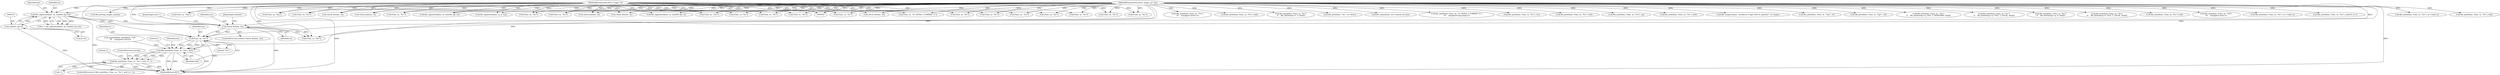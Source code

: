 digraph "0_file_4a284c89d6ef11aca34da65da7d673050a5ea320_5@pointer" {
"1000161" [label="(Call,F(ms, m, \"%s\"))"];
"1000138" [label="(Call,check_fmt(ms, m))"];
"1000129" [label="(Call,file_signextend(ms, m, (uint64_t)p->b))"];
"1000102" [label="(MethodParameterIn,struct magic_set *ms)"];
"1000103" [label="(MethodParameterIn,struct magic *m)"];
"1000132" [label="(Call,(uint64_t)p->b)"];
"1000159" [label="(Call,file_printf(ms, F(ms, m, \"%s\"), buf))"];
"1000158" [label="(Call,file_printf(ms, F(ms, m, \"%s\"), buf) == -1)"];
"1000204" [label="(Call,file_signextend(ms, m, (uint64_t)p->h))"];
"1000161" [label="(Call,F(ms, m, \"%s\"))"];
"1000164" [label="(Literal,\"%s\")"];
"1000138" [label="(Call,check_fmt(ms, m))"];
"1000890" [label="(Call,F(ms, m, \"%s\"))"];
"1000170" [label="(Literal,1)"];
"1000442" [label="(Call,file_printf(ms, F(ms, m, \"%s\"), m->value.s))"];
"1000165" [label="(Identifier,buf)"];
"1000159" [label="(Call,file_printf(ms, F(ms, m, \"%s\"), buf))"];
"1000832" [label="(Call,F(ms, m, \"%g\"))"];
"1000560" [label="(Call,file_pstring_length_size(m))"];
"1000160" [label="(Identifier,ms)"];
"1000149" [label="(Call,snprintf(buf, sizeof(buf), \"%d\",\n\t\t\t    (unsigned char)v))"];
"1000696" [label="(Call,F(ms, m, \"%s\"))"];
"1000938" [label="(Call,F(ms, m, \"%s\"))"];
"1000137" [label="(ControlStructure,switch (check_fmt(ms, m)))"];
"1000234" [label="(Call,file_printf(ms, F(ms, m, \"%s\"), buf))"];
"1000163" [label="(Identifier,m)"];
"1000444" [label="(Call,F(ms, m, \"%s\"))"];
"1000328" [label="(Call,F(ms, m, \"%u\"))"];
"1000289" [label="(Call,check_fmt(ms, m))"];
"1000236" [label="(Call,F(ms, m, \"%s\"))"];
"1000177" [label="(Call,F(ms, m, \"%d\"))"];
"1000766" [label="(Call,F(ms, m, \"%g\"))"];
"1000157" [label="(ControlStructure,if (file_printf(ms, F(ms, m, \"%s\"), buf) == -1))"];
"1000146" [label="(JumpTarget,case 1:)"];
"1000127" [label="(Call,v = file_signextend(ms, m, (uint64_t)p->b))"];
"1000729" [label="(Call,check_fmt(ms, m))"];
"1000250" [label="(Call,file_printf(ms, F(ms, m, \"%u\"),\n\t\t\t    (unsigned short) v))"];
"1000310" [label="(Call,file_printf(ms, F(ms, m, \"%s\"), buf))"];
"1000362" [label="(Call,check_fmt(ms, m))"];
"1000601" [label="(Call,file_printf(ms, F(ms, m, \"%s\"),\n\t\t    file_fmttime(p->l, 0, tbuf)))"];
"1000355" [label="(Call,file_signextend(ms, m, p->q))"];
"1000795" [label="(Call,check_fmt(ms, m))"];
"1000982" [label="(Call,file_printf(ms, \"%s\", m->desc))"];
"1000158" [label="(Call,file_printf(ms, F(ms, m, \"%s\"), buf) == -1)"];
"1000876" [label="(Call,file_oomem(ms, ms->search.rm_len))"];
"1000280" [label="(Call,file_signextend(ms, m, (uint64_t)p->l))"];
"1000399" [label="(Call,file_printf(ms, F(ms, m, \"%\" INT64_T_FORMAT \"u\"),\n\t\t\t    (unsigned long long) v))"];
"1000312" [label="(Call,F(ms, m, \"%s\"))"];
"1000166" [label="(Call,-1)"];
"1001022" [label="(MethodReturn,RET)"];
"1000540" [label="(Call,file_printf(ms, F(ms, m, \"%s\"), str))"];
"1000383" [label="(Call,file_printf(ms, F(ms, m, \"%s\"), buf))"];
"1000888" [label="(Call,file_printf(ms, F(ms, m, \"%s\"), cp))"];
"1000129" [label="(Call,file_signextend(ms, m, (uint64_t)p->b))"];
"1000750" [label="(Call,F(ms, m, \"%s\"))"];
"1000814" [label="(Call,file_printf(ms, F(ms, m, \"%s\"), buf))"];
"1001009" [label="(Call,file_magerror(ms, \"invalid m->type (%d) in mprint()\", m->type))"];
"1000167" [label="(Literal,1)"];
"1000401" [label="(Call,F(ms, m, \"%\" INT64_T_FORMAT \"u\"))"];
"1000103" [label="(MethodParameterIn,struct magic *m)"];
"1000162" [label="(Identifier,ms)"];
"1000764" [label="(Call,file_printf(ms, F(ms, m, \"%g\"), vf))"];
"1000830" [label="(Call,file_printf(ms, F(ms, m, \"%g\"), vd))"];
"1000571" [label="(Call,F(ms, m, \"%s\"))"];
"1000694" [label="(Call,file_printf(ms, F(ms, m, \"%s\"),\n\t\t    file_fmttime(p->q, FILE_T_WINDOWS, tbuf)))"];
"1000252" [label="(Call,F(ms, m, \"%u\"))"];
"1000130" [label="(Identifier,ms)"];
"1000140" [label="(Identifier,m)"];
"1000665" [label="(Call,F(ms, m, \"%s\"))"];
"1000385" [label="(Call,F(ms, m, \"%s\"))"];
"1000134" [label="(Call,p->b)"];
"1000632" [label="(Call,file_printf(ms, F(ms, m, \"%s\"),\n\t\t    file_fmttime(p->q, FILE_T_LOCAL, tbuf)))"];
"1000132" [label="(Call,(uint64_t)p->b)"];
"1000542" [label="(Call,F(ms, m, \"%s\"))"];
"1000603" [label="(Call,F(ms, m, \"%s\"))"];
"1000663" [label="(Call,file_printf(ms, F(ms, m, \"%s\"),\n\t\t    file_fmttime(p->q, 0, tbuf)))"];
"1000171" [label="(ControlStructure,break;)"];
"1000139" [label="(Identifier,ms)"];
"1000102" [label="(MethodParameterIn,struct magic_set *ms)"];
"1000569" [label="(Call,file_printf(ms, F(ms, m, \"%s\"),\n\t\t    file_fmttime(p->l, FILE_T_LOCAL, tbuf)))"];
"1000748" [label="(Call,file_printf(ms, F(ms, m, \"%s\"), buf))"];
"1000816" [label="(Call,F(ms, m, \"%s\"))"];
"1000175" [label="(Call,file_printf(ms, F(ms, m, \"%d\"),\n\t\t\t    (unsigned char) v))"];
"1000213" [label="(Call,check_fmt(ms, m))"];
"1000172" [label="(JumpTarget,default:)"];
"1000634" [label="(Call,F(ms, m, \"%s\"))"];
"1000936" [label="(Call,file_printf(ms, F(ms, m, \"%s\"), m->value.s))"];
"1000131" [label="(Identifier,m)"];
"1000326" [label="(Call,file_printf(ms, F(ms, m, \"%u\"), (uint32_t) v))"];
"1000161" -> "1000159"  [label="AST: "];
"1000161" -> "1000164"  [label="CFG: "];
"1000162" -> "1000161"  [label="AST: "];
"1000163" -> "1000161"  [label="AST: "];
"1000164" -> "1000161"  [label="AST: "];
"1000165" -> "1000161"  [label="CFG: "];
"1000161" -> "1001022"  [label="DDG: "];
"1000161" -> "1000159"  [label="DDG: "];
"1000161" -> "1000159"  [label="DDG: "];
"1000161" -> "1000159"  [label="DDG: "];
"1000138" -> "1000161"  [label="DDG: "];
"1000138" -> "1000161"  [label="DDG: "];
"1000102" -> "1000161"  [label="DDG: "];
"1000103" -> "1000161"  [label="DDG: "];
"1000138" -> "1000137"  [label="AST: "];
"1000138" -> "1000140"  [label="CFG: "];
"1000139" -> "1000138"  [label="AST: "];
"1000140" -> "1000138"  [label="AST: "];
"1000146" -> "1000138"  [label="CFG: "];
"1000172" -> "1000138"  [label="CFG: "];
"1000138" -> "1001022"  [label="DDG: "];
"1000129" -> "1000138"  [label="DDG: "];
"1000129" -> "1000138"  [label="DDG: "];
"1000102" -> "1000138"  [label="DDG: "];
"1000103" -> "1000138"  [label="DDG: "];
"1000138" -> "1000177"  [label="DDG: "];
"1000138" -> "1000177"  [label="DDG: "];
"1000129" -> "1000127"  [label="AST: "];
"1000129" -> "1000132"  [label="CFG: "];
"1000130" -> "1000129"  [label="AST: "];
"1000131" -> "1000129"  [label="AST: "];
"1000132" -> "1000129"  [label="AST: "];
"1000127" -> "1000129"  [label="CFG: "];
"1000129" -> "1001022"  [label="DDG: "];
"1000129" -> "1000127"  [label="DDG: "];
"1000129" -> "1000127"  [label="DDG: "];
"1000129" -> "1000127"  [label="DDG: "];
"1000102" -> "1000129"  [label="DDG: "];
"1000103" -> "1000129"  [label="DDG: "];
"1000132" -> "1000129"  [label="DDG: "];
"1000102" -> "1000101"  [label="AST: "];
"1000102" -> "1001022"  [label="DDG: "];
"1000102" -> "1000159"  [label="DDG: "];
"1000102" -> "1000175"  [label="DDG: "];
"1000102" -> "1000177"  [label="DDG: "];
"1000102" -> "1000204"  [label="DDG: "];
"1000102" -> "1000213"  [label="DDG: "];
"1000102" -> "1000234"  [label="DDG: "];
"1000102" -> "1000236"  [label="DDG: "];
"1000102" -> "1000250"  [label="DDG: "];
"1000102" -> "1000252"  [label="DDG: "];
"1000102" -> "1000280"  [label="DDG: "];
"1000102" -> "1000289"  [label="DDG: "];
"1000102" -> "1000310"  [label="DDG: "];
"1000102" -> "1000312"  [label="DDG: "];
"1000102" -> "1000326"  [label="DDG: "];
"1000102" -> "1000328"  [label="DDG: "];
"1000102" -> "1000355"  [label="DDG: "];
"1000102" -> "1000362"  [label="DDG: "];
"1000102" -> "1000383"  [label="DDG: "];
"1000102" -> "1000385"  [label="DDG: "];
"1000102" -> "1000399"  [label="DDG: "];
"1000102" -> "1000401"  [label="DDG: "];
"1000102" -> "1000442"  [label="DDG: "];
"1000102" -> "1000444"  [label="DDG: "];
"1000102" -> "1000540"  [label="DDG: "];
"1000102" -> "1000542"  [label="DDG: "];
"1000102" -> "1000569"  [label="DDG: "];
"1000102" -> "1000571"  [label="DDG: "];
"1000102" -> "1000601"  [label="DDG: "];
"1000102" -> "1000603"  [label="DDG: "];
"1000102" -> "1000632"  [label="DDG: "];
"1000102" -> "1000634"  [label="DDG: "];
"1000102" -> "1000663"  [label="DDG: "];
"1000102" -> "1000665"  [label="DDG: "];
"1000102" -> "1000694"  [label="DDG: "];
"1000102" -> "1000696"  [label="DDG: "];
"1000102" -> "1000729"  [label="DDG: "];
"1000102" -> "1000748"  [label="DDG: "];
"1000102" -> "1000750"  [label="DDG: "];
"1000102" -> "1000764"  [label="DDG: "];
"1000102" -> "1000766"  [label="DDG: "];
"1000102" -> "1000795"  [label="DDG: "];
"1000102" -> "1000814"  [label="DDG: "];
"1000102" -> "1000816"  [label="DDG: "];
"1000102" -> "1000830"  [label="DDG: "];
"1000102" -> "1000832"  [label="DDG: "];
"1000102" -> "1000876"  [label="DDG: "];
"1000102" -> "1000888"  [label="DDG: "];
"1000102" -> "1000890"  [label="DDG: "];
"1000102" -> "1000936"  [label="DDG: "];
"1000102" -> "1000938"  [label="DDG: "];
"1000102" -> "1000982"  [label="DDG: "];
"1000102" -> "1001009"  [label="DDG: "];
"1000103" -> "1000101"  [label="AST: "];
"1000103" -> "1001022"  [label="DDG: "];
"1000103" -> "1000177"  [label="DDG: "];
"1000103" -> "1000204"  [label="DDG: "];
"1000103" -> "1000213"  [label="DDG: "];
"1000103" -> "1000236"  [label="DDG: "];
"1000103" -> "1000252"  [label="DDG: "];
"1000103" -> "1000280"  [label="DDG: "];
"1000103" -> "1000289"  [label="DDG: "];
"1000103" -> "1000312"  [label="DDG: "];
"1000103" -> "1000328"  [label="DDG: "];
"1000103" -> "1000355"  [label="DDG: "];
"1000103" -> "1000362"  [label="DDG: "];
"1000103" -> "1000385"  [label="DDG: "];
"1000103" -> "1000401"  [label="DDG: "];
"1000103" -> "1000444"  [label="DDG: "];
"1000103" -> "1000542"  [label="DDG: "];
"1000103" -> "1000560"  [label="DDG: "];
"1000103" -> "1000571"  [label="DDG: "];
"1000103" -> "1000603"  [label="DDG: "];
"1000103" -> "1000634"  [label="DDG: "];
"1000103" -> "1000665"  [label="DDG: "];
"1000103" -> "1000696"  [label="DDG: "];
"1000103" -> "1000729"  [label="DDG: "];
"1000103" -> "1000750"  [label="DDG: "];
"1000103" -> "1000766"  [label="DDG: "];
"1000103" -> "1000795"  [label="DDG: "];
"1000103" -> "1000816"  [label="DDG: "];
"1000103" -> "1000832"  [label="DDG: "];
"1000103" -> "1000890"  [label="DDG: "];
"1000103" -> "1000938"  [label="DDG: "];
"1000132" -> "1000134"  [label="CFG: "];
"1000133" -> "1000132"  [label="AST: "];
"1000134" -> "1000132"  [label="AST: "];
"1000132" -> "1001022"  [label="DDG: "];
"1000159" -> "1000158"  [label="AST: "];
"1000159" -> "1000165"  [label="CFG: "];
"1000160" -> "1000159"  [label="AST: "];
"1000165" -> "1000159"  [label="AST: "];
"1000167" -> "1000159"  [label="CFG: "];
"1000159" -> "1001022"  [label="DDG: "];
"1000159" -> "1001022"  [label="DDG: "];
"1000159" -> "1001022"  [label="DDG: "];
"1000159" -> "1000158"  [label="DDG: "];
"1000159" -> "1000158"  [label="DDG: "];
"1000159" -> "1000158"  [label="DDG: "];
"1000149" -> "1000159"  [label="DDG: "];
"1000158" -> "1000157"  [label="AST: "];
"1000158" -> "1000166"  [label="CFG: "];
"1000166" -> "1000158"  [label="AST: "];
"1000170" -> "1000158"  [label="CFG: "];
"1000171" -> "1000158"  [label="CFG: "];
"1000158" -> "1001022"  [label="DDG: "];
"1000158" -> "1001022"  [label="DDG: "];
"1000158" -> "1001022"  [label="DDG: "];
"1000166" -> "1000158"  [label="DDG: "];
}
